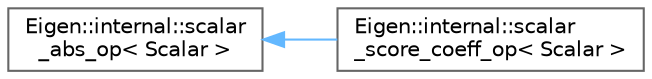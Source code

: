 digraph "类继承关系图"
{
 // LATEX_PDF_SIZE
  bgcolor="transparent";
  edge [fontname=Helvetica,fontsize=10,labelfontname=Helvetica,labelfontsize=10];
  node [fontname=Helvetica,fontsize=10,shape=box,height=0.2,width=0.4];
  rankdir="LR";
  Node0 [id="Node000000",label="Eigen::internal::scalar\l_abs_op\< Scalar \>",height=0.2,width=0.4,color="grey40", fillcolor="white", style="filled",URL="$struct_eigen_1_1internal_1_1scalar__abs__op.html",tooltip=" "];
  Node0 -> Node1 [id="edge4323_Node000000_Node000001",dir="back",color="steelblue1",style="solid",tooltip=" "];
  Node1 [id="Node000001",label="Eigen::internal::scalar\l_score_coeff_op\< Scalar \>",height=0.2,width=0.4,color="grey40", fillcolor="white", style="filled",URL="$struct_eigen_1_1internal_1_1scalar__score__coeff__op.html",tooltip=" "];
}
